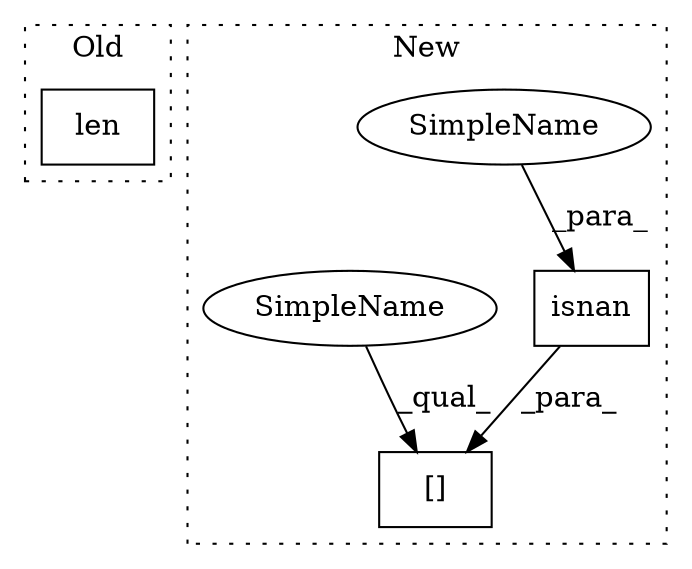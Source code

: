 digraph G {
subgraph cluster0 {
1 [label="len" a="32" s="3533,3546" l="4,1" shape="box"];
label = "Old";
style="dotted";
}
subgraph cluster1 {
2 [label="isnan" a="32" s="3053,3061" l="6,1" shape="box"];
3 [label="[]" a="2" s="3044,3062" l="3,1" shape="box"];
4 [label="SimpleName" a="42" s="3059" l="2" shape="ellipse"];
5 [label="SimpleName" a="42" s="3044" l="2" shape="ellipse"];
label = "New";
style="dotted";
}
2 -> 3 [label="_para_"];
4 -> 2 [label="_para_"];
5 -> 3 [label="_qual_"];
}